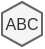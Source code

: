 <mxfile version="21.7.5" type="device">
  <diagram id="nMbIOyWw1tff--0FTw4Q" name="Page-1">
    <mxGraphModel dx="810" dy="542" grid="1" gridSize="10" guides="1" tooltips="1" connect="1" arrows="1" fold="1" page="1" pageScale="1" pageWidth="816" pageHeight="1056" math="0" shadow="0">
      <root>
        <mxCell id="9E_6BNsx7j1o6D11KuD4WU" value="ABC" style="verticalLabelPosition=bottom;verticalAlign=top;shape=mxgraph.basic.polygon;polyCoords=[[0.5,0],[0.5,0],[1,0.25],[1,0.75],[0.5,1],[0.5,1],[0,0.75],[0,0.25]];polyline=0;strokeWidth=1;strokeColor=#666666;fillColor=#f5f5f5;fontColor=#333333;fontSize=8;spacingTop=-20;spacing=0;" shape="mxgraph.basic.polygon" polyCoords="[[0.5,0],[0.5,0],[1,0.25],[1,0.75],[0.5,1],[0.5,1],[0,0.75],[0,0.25]]" polyline="0" vertex="1">
          <mxGeometry width="20" height="22" as="geometry" />
        </mxCell>
      </root>
    </mxGraphModel>
  </diagram>
</mxfile>
